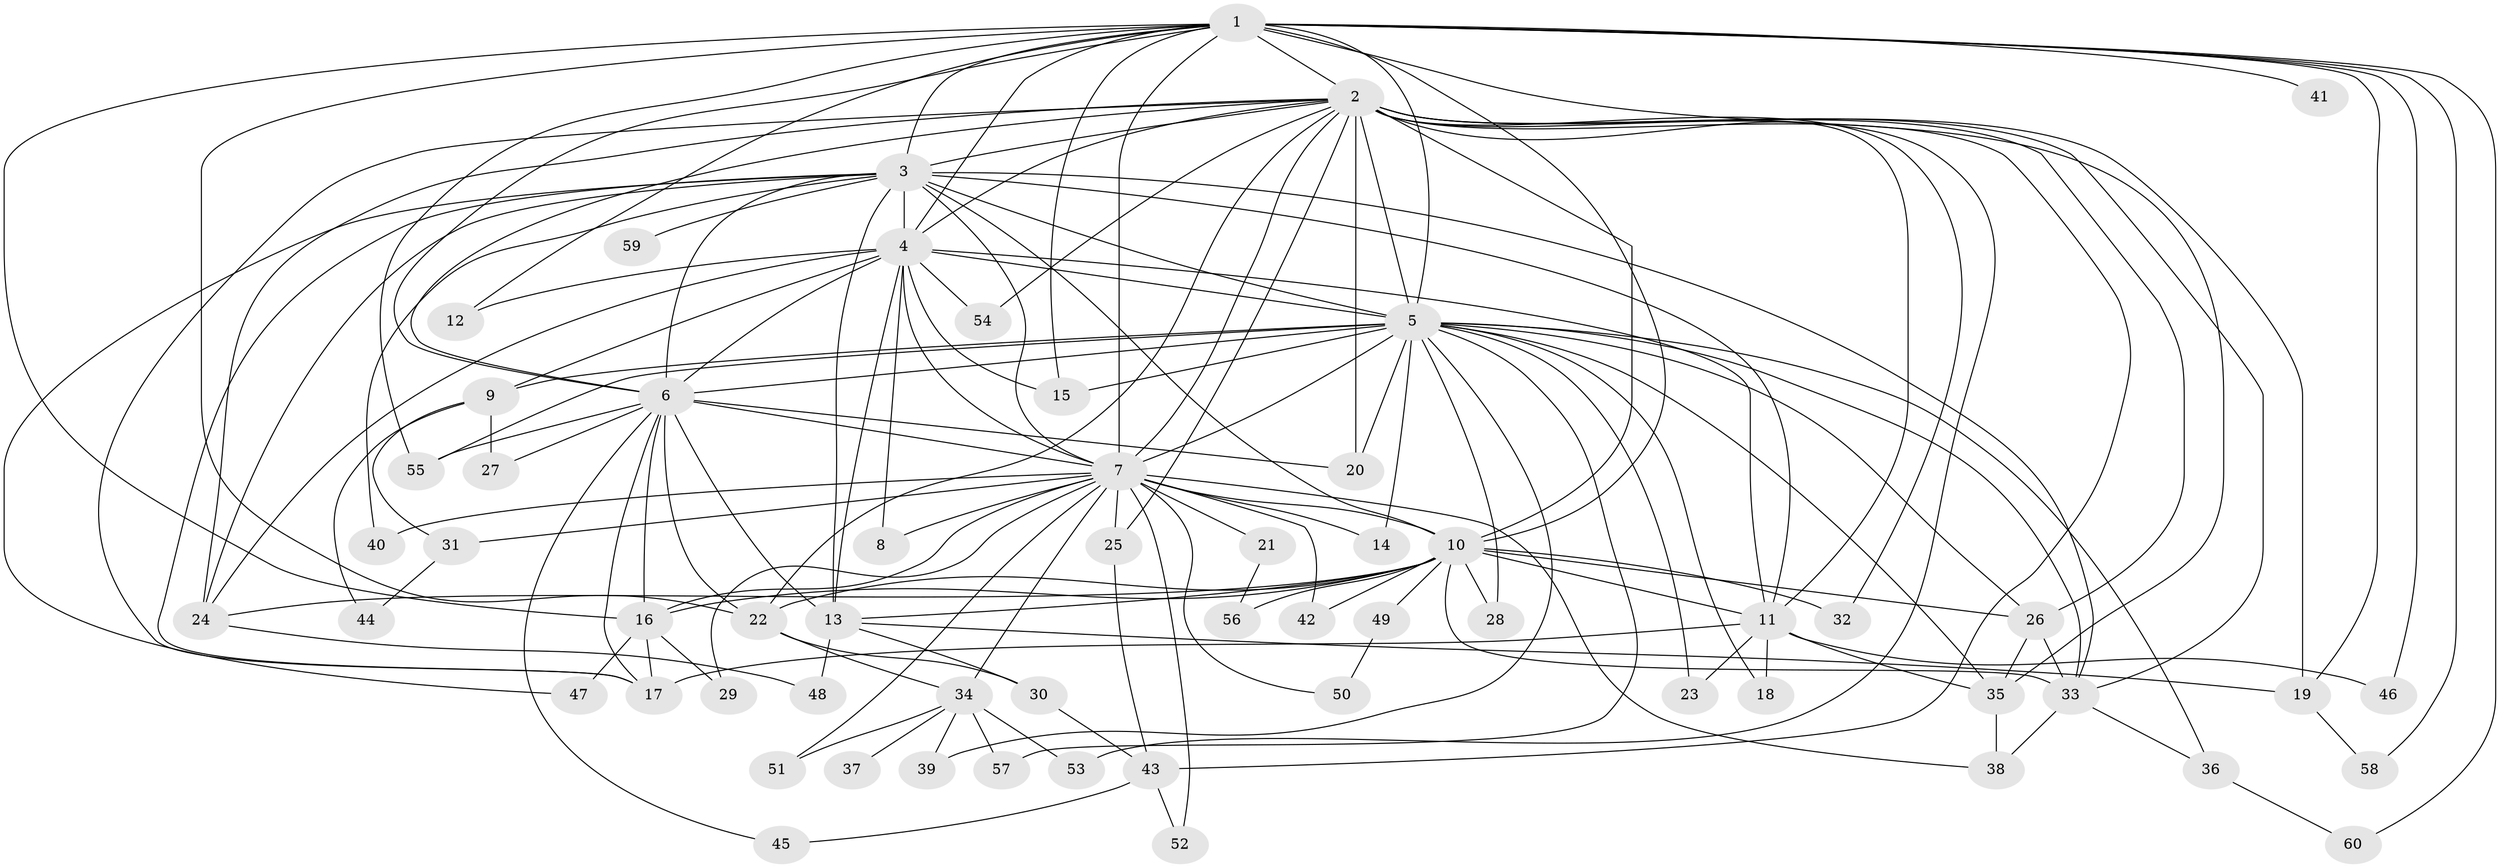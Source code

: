 // original degree distribution, {24: 0.008333333333333333, 26: 0.008333333333333333, 22: 0.025, 16: 0.008333333333333333, 29: 0.008333333333333333, 18: 0.008333333333333333, 17: 0.016666666666666666, 12: 0.008333333333333333, 2: 0.5416666666666666, 5: 0.025, 6: 0.008333333333333333, 7: 0.025, 3: 0.20833333333333334, 4: 0.08333333333333333, 9: 0.016666666666666666}
// Generated by graph-tools (version 1.1) at 2025/49/03/04/25 22:49:21]
// undirected, 60 vertices, 149 edges
graph export_dot {
  node [color=gray90,style=filled];
  1;
  2;
  3;
  4;
  5;
  6;
  7;
  8;
  9;
  10;
  11;
  12;
  13;
  14;
  15;
  16;
  17;
  18;
  19;
  20;
  21;
  22;
  23;
  24;
  25;
  26;
  27;
  28;
  29;
  30;
  31;
  32;
  33;
  34;
  35;
  36;
  37;
  38;
  39;
  40;
  41;
  42;
  43;
  44;
  45;
  46;
  47;
  48;
  49;
  50;
  51;
  52;
  53;
  54;
  55;
  56;
  57;
  58;
  59;
  60;
  1 -- 2 [weight=3.0];
  1 -- 3 [weight=1.0];
  1 -- 4 [weight=3.0];
  1 -- 5 [weight=1.0];
  1 -- 6 [weight=2.0];
  1 -- 7 [weight=1.0];
  1 -- 10 [weight=2.0];
  1 -- 12 [weight=1.0];
  1 -- 15 [weight=1.0];
  1 -- 16 [weight=1.0];
  1 -- 19 [weight=1.0];
  1 -- 22 [weight=1.0];
  1 -- 35 [weight=1.0];
  1 -- 41 [weight=1.0];
  1 -- 46 [weight=1.0];
  1 -- 55 [weight=1.0];
  1 -- 58 [weight=1.0];
  1 -- 60 [weight=1.0];
  2 -- 3 [weight=3.0];
  2 -- 4 [weight=4.0];
  2 -- 5 [weight=2.0];
  2 -- 6 [weight=4.0];
  2 -- 7 [weight=3.0];
  2 -- 10 [weight=14.0];
  2 -- 11 [weight=1.0];
  2 -- 17 [weight=1.0];
  2 -- 19 [weight=2.0];
  2 -- 20 [weight=2.0];
  2 -- 22 [weight=2.0];
  2 -- 24 [weight=1.0];
  2 -- 25 [weight=1.0];
  2 -- 26 [weight=1.0];
  2 -- 32 [weight=1.0];
  2 -- 33 [weight=1.0];
  2 -- 43 [weight=2.0];
  2 -- 53 [weight=1.0];
  2 -- 54 [weight=2.0];
  3 -- 4 [weight=2.0];
  3 -- 5 [weight=1.0];
  3 -- 6 [weight=2.0];
  3 -- 7 [weight=2.0];
  3 -- 10 [weight=2.0];
  3 -- 11 [weight=1.0];
  3 -- 13 [weight=1.0];
  3 -- 17 [weight=1.0];
  3 -- 24 [weight=1.0];
  3 -- 33 [weight=1.0];
  3 -- 40 [weight=1.0];
  3 -- 47 [weight=1.0];
  3 -- 59 [weight=1.0];
  4 -- 5 [weight=5.0];
  4 -- 6 [weight=4.0];
  4 -- 7 [weight=2.0];
  4 -- 8 [weight=1.0];
  4 -- 9 [weight=1.0];
  4 -- 11 [weight=1.0];
  4 -- 12 [weight=1.0];
  4 -- 13 [weight=2.0];
  4 -- 15 [weight=1.0];
  4 -- 24 [weight=2.0];
  4 -- 54 [weight=1.0];
  5 -- 6 [weight=3.0];
  5 -- 7 [weight=1.0];
  5 -- 9 [weight=1.0];
  5 -- 14 [weight=1.0];
  5 -- 15 [weight=1.0];
  5 -- 18 [weight=1.0];
  5 -- 20 [weight=1.0];
  5 -- 23 [weight=1.0];
  5 -- 26 [weight=3.0];
  5 -- 28 [weight=1.0];
  5 -- 33 [weight=2.0];
  5 -- 35 [weight=1.0];
  5 -- 36 [weight=1.0];
  5 -- 39 [weight=1.0];
  5 -- 55 [weight=1.0];
  5 -- 57 [weight=1.0];
  6 -- 7 [weight=2.0];
  6 -- 13 [weight=1.0];
  6 -- 16 [weight=1.0];
  6 -- 17 [weight=1.0];
  6 -- 20 [weight=2.0];
  6 -- 22 [weight=5.0];
  6 -- 27 [weight=1.0];
  6 -- 45 [weight=1.0];
  6 -- 55 [weight=1.0];
  7 -- 8 [weight=1.0];
  7 -- 10 [weight=4.0];
  7 -- 14 [weight=1.0];
  7 -- 16 [weight=1.0];
  7 -- 21 [weight=1.0];
  7 -- 25 [weight=1.0];
  7 -- 29 [weight=1.0];
  7 -- 31 [weight=1.0];
  7 -- 34 [weight=1.0];
  7 -- 38 [weight=1.0];
  7 -- 40 [weight=1.0];
  7 -- 42 [weight=1.0];
  7 -- 50 [weight=1.0];
  7 -- 51 [weight=1.0];
  7 -- 52 [weight=1.0];
  9 -- 27 [weight=1.0];
  9 -- 31 [weight=1.0];
  9 -- 44 [weight=1.0];
  10 -- 11 [weight=1.0];
  10 -- 13 [weight=1.0];
  10 -- 16 [weight=1.0];
  10 -- 22 [weight=1.0];
  10 -- 24 [weight=1.0];
  10 -- 26 [weight=1.0];
  10 -- 28 [weight=1.0];
  10 -- 32 [weight=3.0];
  10 -- 33 [weight=1.0];
  10 -- 42 [weight=1.0];
  10 -- 49 [weight=1.0];
  10 -- 56 [weight=1.0];
  11 -- 17 [weight=1.0];
  11 -- 18 [weight=1.0];
  11 -- 23 [weight=1.0];
  11 -- 35 [weight=1.0];
  11 -- 46 [weight=1.0];
  13 -- 19 [weight=1.0];
  13 -- 30 [weight=1.0];
  13 -- 48 [weight=1.0];
  16 -- 17 [weight=1.0];
  16 -- 29 [weight=1.0];
  16 -- 47 [weight=1.0];
  19 -- 58 [weight=1.0];
  21 -- 56 [weight=1.0];
  22 -- 30 [weight=1.0];
  22 -- 34 [weight=1.0];
  24 -- 48 [weight=1.0];
  25 -- 43 [weight=1.0];
  26 -- 33 [weight=5.0];
  26 -- 35 [weight=1.0];
  30 -- 43 [weight=1.0];
  31 -- 44 [weight=1.0];
  33 -- 36 [weight=1.0];
  33 -- 38 [weight=1.0];
  34 -- 37 [weight=1.0];
  34 -- 39 [weight=1.0];
  34 -- 51 [weight=1.0];
  34 -- 53 [weight=1.0];
  34 -- 57 [weight=1.0];
  35 -- 38 [weight=1.0];
  36 -- 60 [weight=1.0];
  43 -- 45 [weight=1.0];
  43 -- 52 [weight=1.0];
  49 -- 50 [weight=1.0];
}
